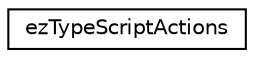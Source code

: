 digraph "Graphical Class Hierarchy"
{
 // LATEX_PDF_SIZE
  edge [fontname="Helvetica",fontsize="10",labelfontname="Helvetica",labelfontsize="10"];
  node [fontname="Helvetica",fontsize="10",shape=record];
  rankdir="LR";
  Node0 [label="ezTypeScriptActions",height=0.2,width=0.4,color="black", fillcolor="white", style="filled",URL="$db/d62/classez_type_script_actions.htm",tooltip=" "];
}
